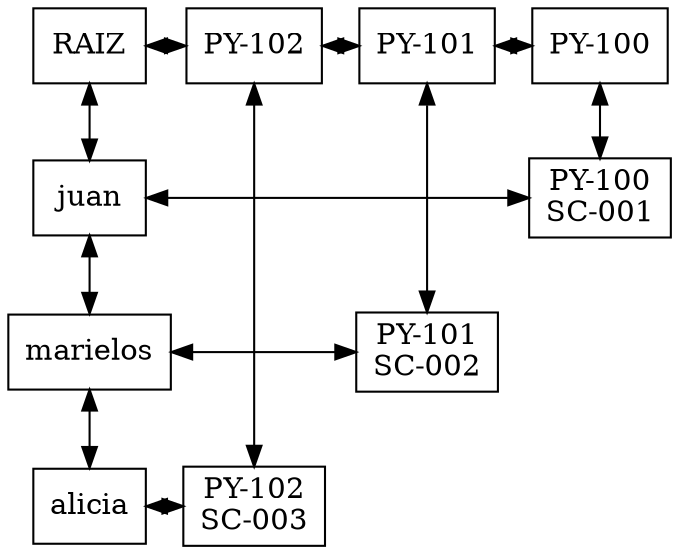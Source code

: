 digraph MatrizCapa{ 
 node[shape=box] 
 rankdir=UD;
{rank=same; 
nodo0x711c50[label="RAIZ\n" ,group=0]; 
nodo0x711eb0[label="PY-102" ,group=1]; 
nodo0x7166f0[label="PY-101" ,group=2]; 
nodo0x716740[label="PY-100" ,group=3]; 
} 
{rank=same; 
nodo0x716790[label="juan" ,group=0]; 
nodo0x716880[label="PY-100\nSC-001" ,group=3]; 
} 
{rank=same; 
nodo0x7167e0[label="marielos" ,group=0]; 
nodo0x7168d0[label="PY-101\nSC-002" ,group=2]; 
} 
{rank=same; 
nodo0x716830[label="alicia" ,group=0]; 
nodo0x716920[label="PY-102\nSC-003" ,group=1]; 
} 
nodo0x711c50 -> nodo0x711eb0 [dir=both];
nodo0x711eb0 -> nodo0x7166f0 [dir=both];
nodo0x7166f0 -> nodo0x716740 [dir=both];
nodo0x716790 -> nodo0x716880 [dir=both];
nodo0x7167e0 -> nodo0x7168d0 [dir=both];
nodo0x716830 -> nodo0x716920 [dir=both];
nodo0x711c50 -> nodo0x716790 [dir=both];
nodo0x716790 -> nodo0x7167e0 [dir=both];
nodo0x7167e0 -> nodo0x716830 [dir=both];
nodo0x711eb0 -> nodo0x716920 [dir=both];
nodo0x7166f0 -> nodo0x7168d0 [dir=both];
nodo0x716740 -> nodo0x716880 [dir=both];
} 
